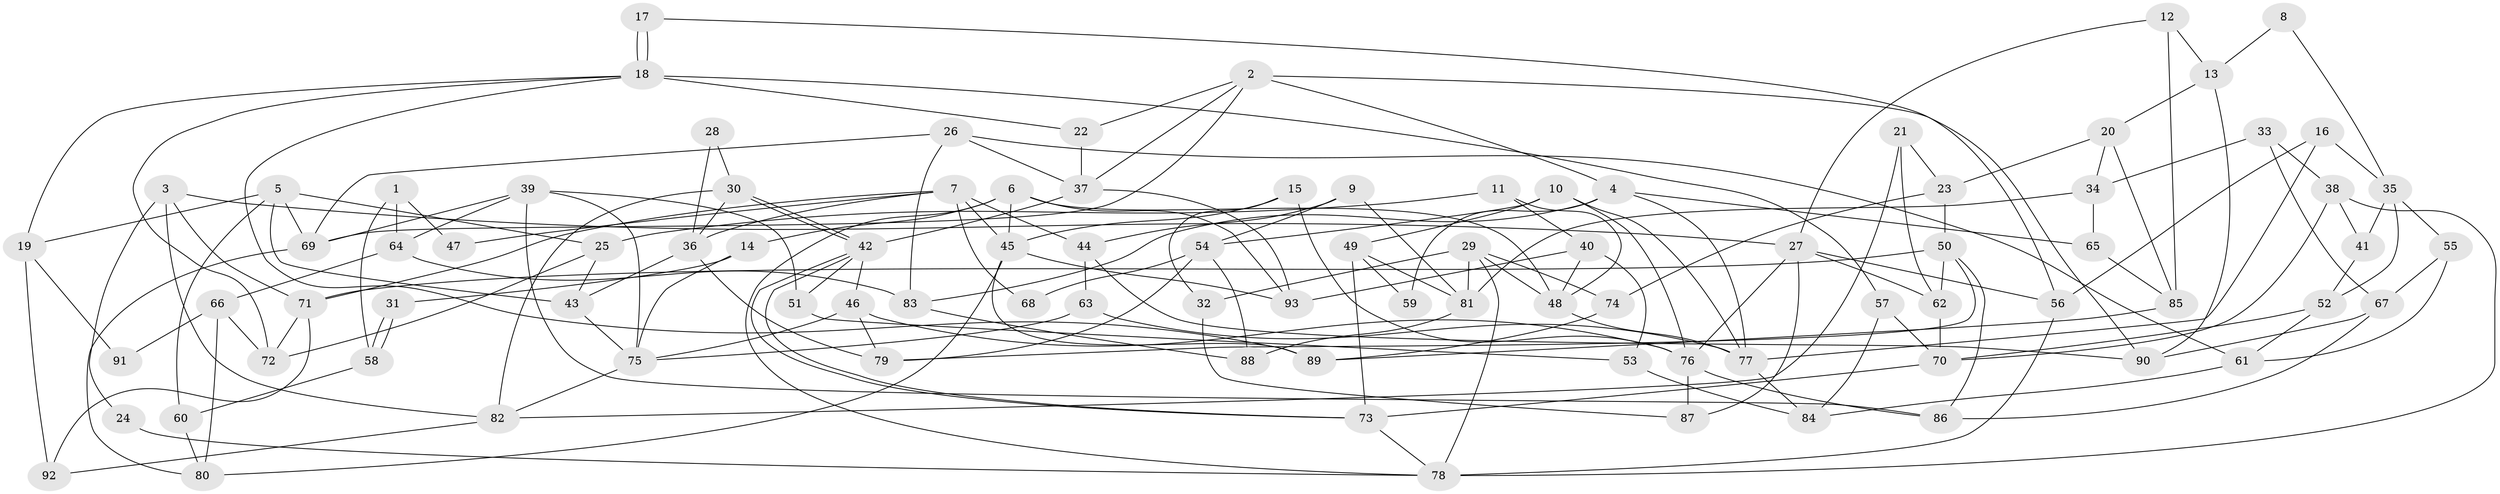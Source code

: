 // coarse degree distribution, {3: 0.1896551724137931, 7: 0.05172413793103448, 8: 0.08620689655172414, 9: 0.06896551724137931, 6: 0.13793103448275862, 2: 0.08620689655172414, 5: 0.2413793103448276, 4: 0.13793103448275862}
// Generated by graph-tools (version 1.1) at 2025/52/02/27/25 19:52:03]
// undirected, 93 vertices, 186 edges
graph export_dot {
graph [start="1"]
  node [color=gray90,style=filled];
  1;
  2;
  3;
  4;
  5;
  6;
  7;
  8;
  9;
  10;
  11;
  12;
  13;
  14;
  15;
  16;
  17;
  18;
  19;
  20;
  21;
  22;
  23;
  24;
  25;
  26;
  27;
  28;
  29;
  30;
  31;
  32;
  33;
  34;
  35;
  36;
  37;
  38;
  39;
  40;
  41;
  42;
  43;
  44;
  45;
  46;
  47;
  48;
  49;
  50;
  51;
  52;
  53;
  54;
  55;
  56;
  57;
  58;
  59;
  60;
  61;
  62;
  63;
  64;
  65;
  66;
  67;
  68;
  69;
  70;
  71;
  72;
  73;
  74;
  75;
  76;
  77;
  78;
  79;
  80;
  81;
  82;
  83;
  84;
  85;
  86;
  87;
  88;
  89;
  90;
  91;
  92;
  93;
  1 -- 64;
  1 -- 58;
  1 -- 47;
  2 -- 69;
  2 -- 37;
  2 -- 4;
  2 -- 22;
  2 -- 90;
  3 -- 82;
  3 -- 27;
  3 -- 24;
  3 -- 71;
  4 -- 65;
  4 -- 59;
  4 -- 77;
  4 -- 83;
  5 -- 43;
  5 -- 19;
  5 -- 25;
  5 -- 60;
  5 -- 69;
  6 -- 48;
  6 -- 45;
  6 -- 14;
  6 -- 78;
  6 -- 93;
  7 -- 71;
  7 -- 44;
  7 -- 36;
  7 -- 45;
  7 -- 47;
  7 -- 68;
  8 -- 35;
  8 -- 13;
  9 -- 81;
  9 -- 54;
  9 -- 44;
  10 -- 49;
  10 -- 76;
  10 -- 54;
  10 -- 77;
  11 -- 40;
  11 -- 25;
  11 -- 48;
  12 -- 27;
  12 -- 13;
  12 -- 85;
  13 -- 90;
  13 -- 20;
  14 -- 75;
  14 -- 31;
  15 -- 45;
  15 -- 76;
  15 -- 32;
  16 -- 77;
  16 -- 35;
  16 -- 56;
  17 -- 18;
  17 -- 18;
  17 -- 56;
  18 -- 22;
  18 -- 19;
  18 -- 57;
  18 -- 72;
  18 -- 89;
  19 -- 92;
  19 -- 91;
  20 -- 85;
  20 -- 23;
  20 -- 34;
  21 -- 82;
  21 -- 23;
  21 -- 62;
  22 -- 37;
  23 -- 50;
  23 -- 74;
  24 -- 78;
  25 -- 43;
  25 -- 72;
  26 -- 37;
  26 -- 69;
  26 -- 61;
  26 -- 83;
  27 -- 56;
  27 -- 76;
  27 -- 62;
  27 -- 87;
  28 -- 36;
  28 -- 30;
  29 -- 48;
  29 -- 32;
  29 -- 74;
  29 -- 78;
  29 -- 81;
  30 -- 36;
  30 -- 42;
  30 -- 42;
  30 -- 82;
  31 -- 58;
  31 -- 58;
  32 -- 87;
  33 -- 38;
  33 -- 67;
  33 -- 34;
  34 -- 65;
  34 -- 81;
  35 -- 52;
  35 -- 41;
  35 -- 55;
  36 -- 79;
  36 -- 43;
  37 -- 93;
  37 -- 42;
  38 -- 70;
  38 -- 78;
  38 -- 41;
  39 -- 64;
  39 -- 75;
  39 -- 51;
  39 -- 69;
  39 -- 86;
  40 -- 48;
  40 -- 53;
  40 -- 93;
  41 -- 52;
  42 -- 73;
  42 -- 73;
  42 -- 46;
  42 -- 51;
  43 -- 75;
  44 -- 90;
  44 -- 63;
  45 -- 93;
  45 -- 80;
  45 -- 89;
  46 -- 79;
  46 -- 75;
  46 -- 76;
  48 -- 77;
  49 -- 73;
  49 -- 81;
  49 -- 59;
  50 -- 71;
  50 -- 62;
  50 -- 79;
  50 -- 86;
  51 -- 53;
  52 -- 70;
  52 -- 61;
  53 -- 84;
  54 -- 88;
  54 -- 68;
  54 -- 79;
  55 -- 61;
  55 -- 67;
  56 -- 78;
  57 -- 70;
  57 -- 84;
  58 -- 60;
  60 -- 80;
  61 -- 84;
  62 -- 70;
  63 -- 77;
  63 -- 75;
  64 -- 83;
  64 -- 66;
  65 -- 85;
  66 -- 72;
  66 -- 80;
  66 -- 91;
  67 -- 86;
  67 -- 90;
  69 -- 80;
  70 -- 73;
  71 -- 72;
  71 -- 92;
  73 -- 78;
  74 -- 89;
  75 -- 82;
  76 -- 86;
  76 -- 87;
  77 -- 84;
  81 -- 88;
  82 -- 92;
  83 -- 88;
  85 -- 89;
}
